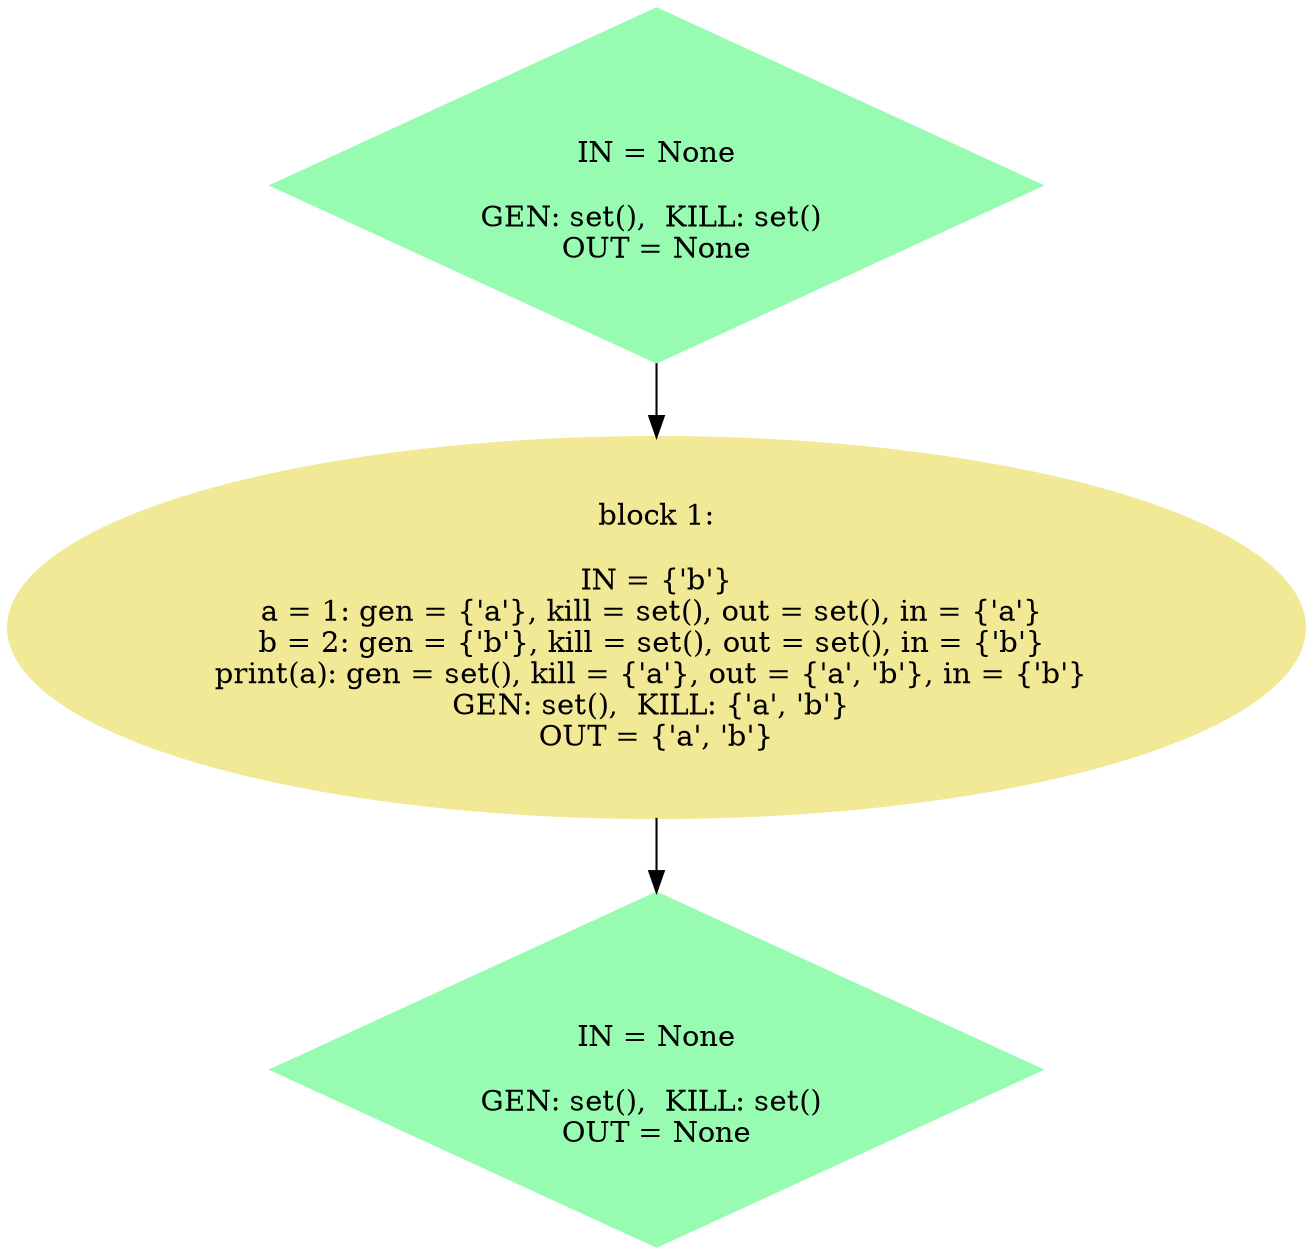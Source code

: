 // CFG
digraph {
	node [color="#97fcb2" shape=diamond style=filled]
	0 [label="
IN = None

GEN: set(),  KILL: set() 
OUT = None"]
	node [color="#f2e996" shape=ellipse style=filled]
	1 [label="block 1:

IN = {'b'}
a = 1: gen = {'a'}, kill = set(), out = set(), in = {'a'} 
b = 2: gen = {'b'}, kill = set(), out = set(), in = {'b'} 
print(a): gen = set(), kill = {'a'}, out = {'a', 'b'}, in = {'b'} 
GEN: set(),  KILL: {'a', 'b'} 
OUT = {'a', 'b'}"]
	node [color="#f2e996" shape=ellipse style=filled]
	node [color="#97fcb2" shape=diamond style=filled]
	2 [label="
IN = None

GEN: set(),  KILL: set() 
OUT = None"]
	node [color="#f2e996" shape=ellipse style=filled]
	0 -> 1
	1 -> 2
}
